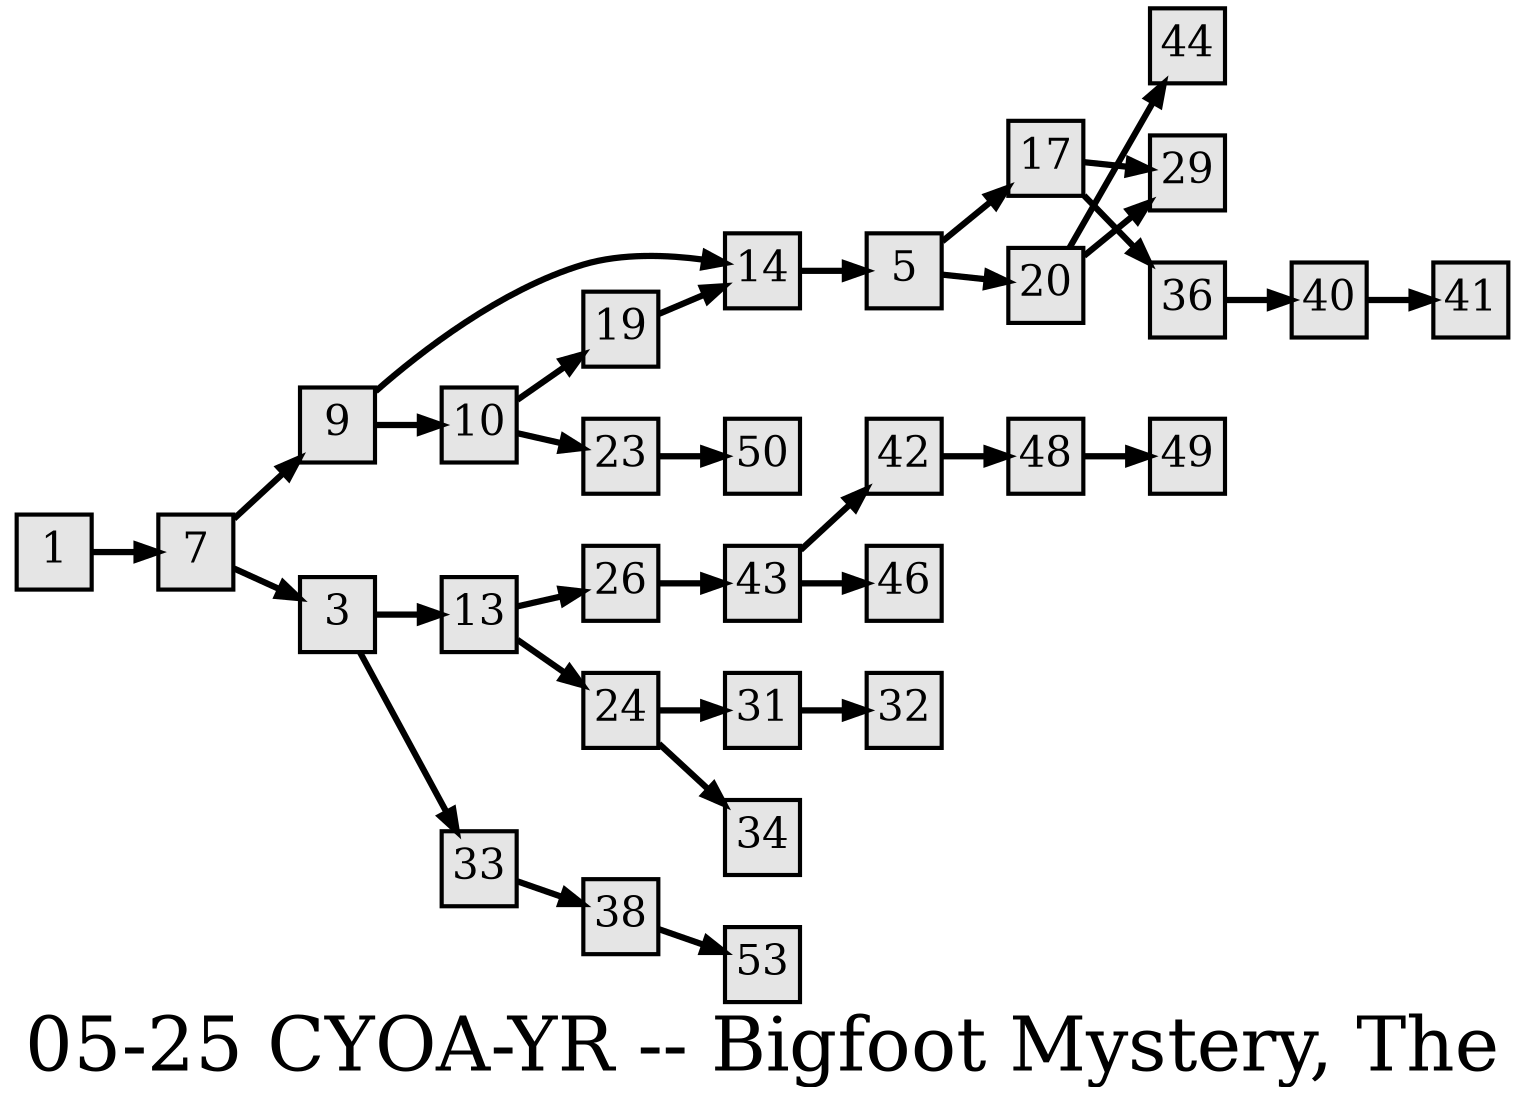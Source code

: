 digraph g{
  graph [ label="05-25 CYOA-YR -- Bigfoot Mystery, The" rankdir=LR, ordering=out, fontsize=36, nodesep="0.35", ranksep="0.45"];
  node  [shape=rect, penwidth=2, fontsize=20, style=filled, fillcolor=grey90, margin="0,0", labelfloat=true, regular=true, fixedsize=true];
  edge  [labelfloat=true, penwidth=3, fontsize=12];

  1 -> 7;
  3 -> 13;
  3 -> 33;
  5 -> 17;
  5 -> 20;
  7 -> 9;
  7 -> 3;
  9 -> 14;
  9 -> 10;
  10 -> 19;
  10 -> 23;
  13 -> 26;
  13 -> 24;
  14 -> 5;
  17 -> 29;
  17 -> 36;
  19 -> 14;
  20 -> 44;
  20 -> 29;
  23 -> 50;
  24 -> 31;
  24 -> 34;
  26 -> 43;
  31 -> 32;
  33 -> 38;
  36 -> 40;
  38 -> 53;
  40 -> 41;
  42 -> 48;
  43 -> 42;
  43 -> 46;
  48 -> 49;
}

